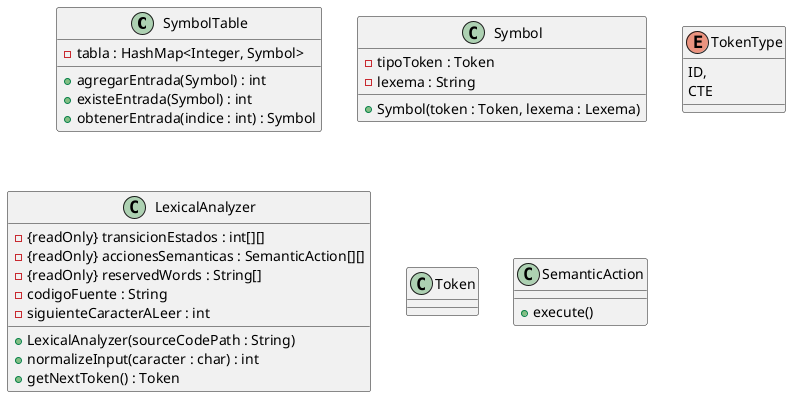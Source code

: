 ﻿@startuml classDiagram

class SymbolTable {

    - tabla : HashMap<Integer, Symbol>
    + agregarEntrada(Symbol) : int
    + existeEntrada(Symbol) : int
    + obtenerEntrada(indice : int) : Symbol 
}

class Symbol {

    - tipoToken : Token
    - lexema : String

    + Symbol(token : Token, lexema : Lexema)
}

enum TokenType {
    ID,
    CTE
}

class LexicalAnalyzer {

    - {readOnly} transicionEstados : int[][]
    - {readOnly} accionesSemanticas : SemanticAction[][]
    - {readOnly} reservedWords : String[]
    - codigoFuente : String
    - siguienteCaracterALeer : int

    + LexicalAnalyzer(sourceCodePath : String)
    + normalizeInput(caracter : char) : int
    + getNextToken() : Token
}

class Token {

}

class SemanticAction {

    + execute()
}

@enduml